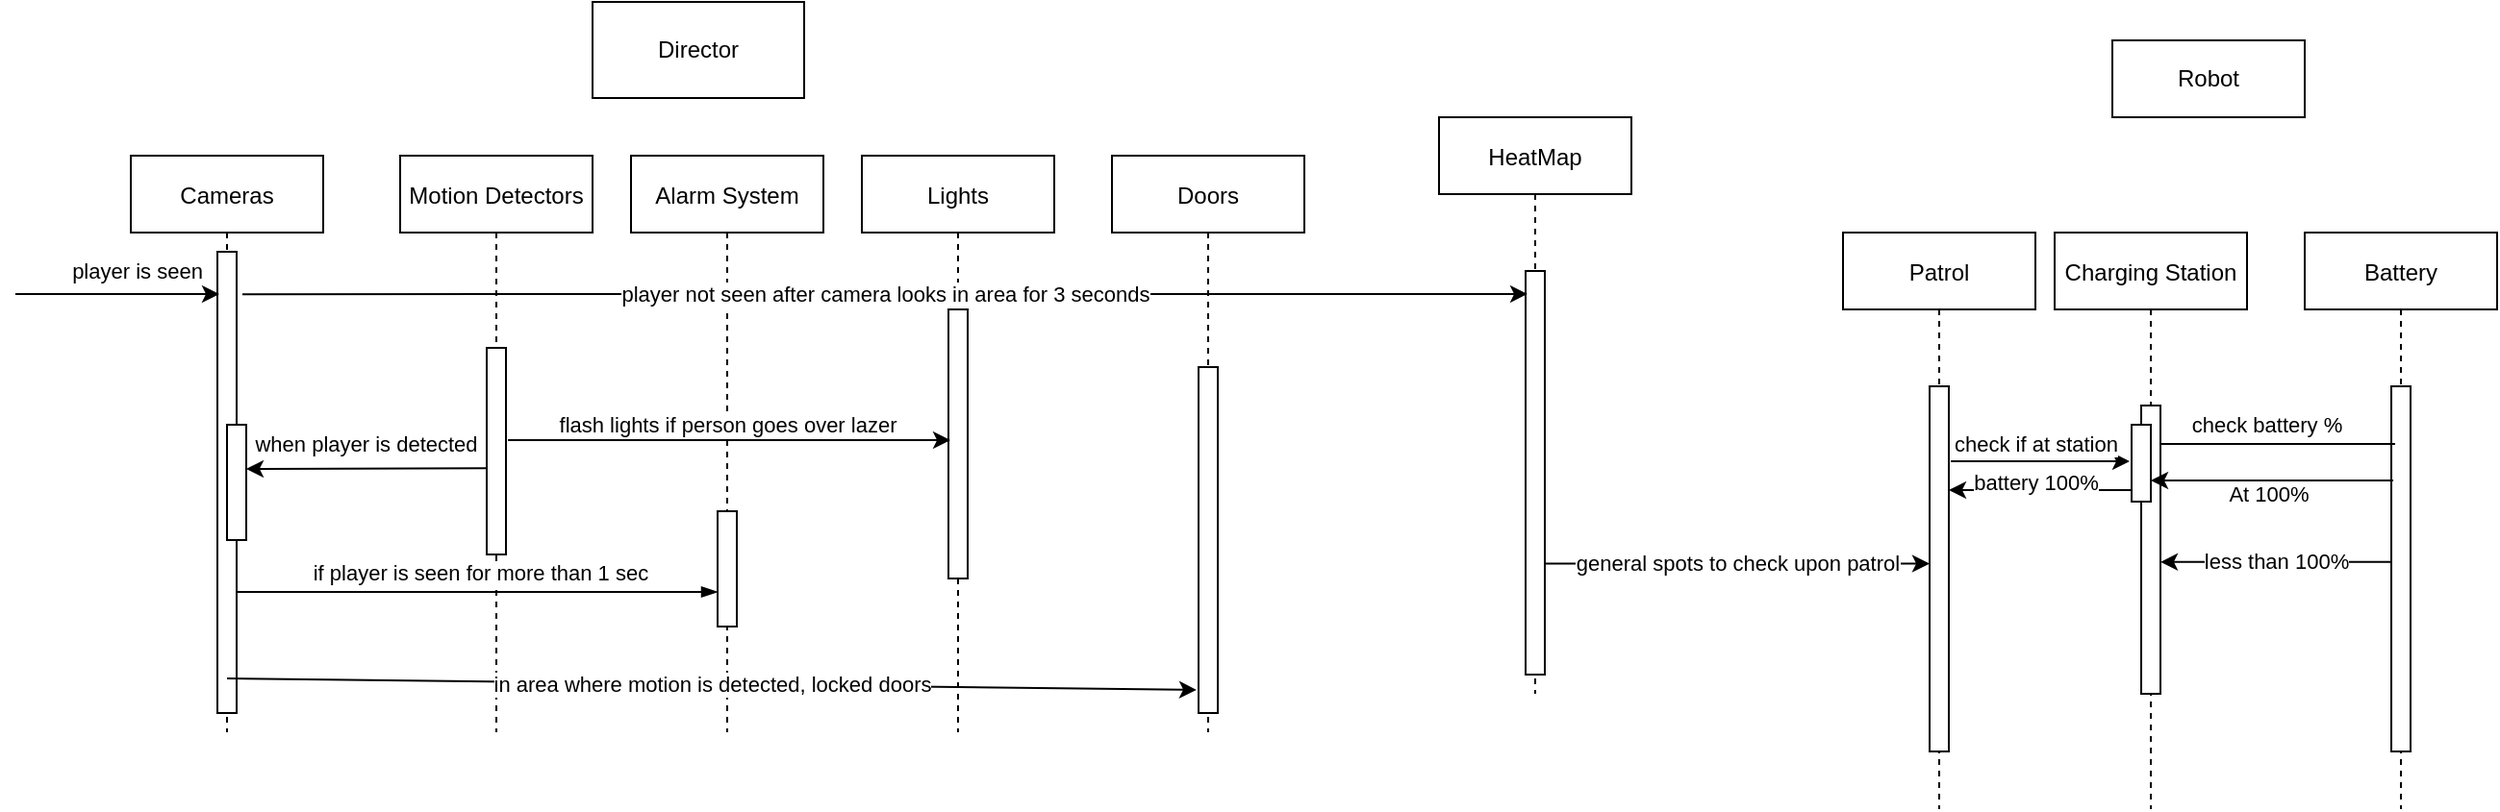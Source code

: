 <mxfile version="15.7.4" type="github">
  <diagram id="kgpKYQtTHZ0yAKxKKP6v" name="Page-1">
    <mxGraphModel dx="2272" dy="832" grid="1" gridSize="10" guides="1" tooltips="1" connect="1" arrows="1" fold="1" page="1" pageScale="1" pageWidth="850" pageHeight="1100" math="0" shadow="0">
      <root>
        <mxCell id="0" />
        <mxCell id="1" parent="0" />
        <mxCell id="3nuBFxr9cyL0pnOWT2aG-1" value="Cameras" style="shape=umlLifeline;perimeter=lifelinePerimeter;container=1;collapsible=0;recursiveResize=0;rounded=0;shadow=0;strokeWidth=1;" parent="1" vertex="1">
          <mxGeometry x="-220" y="120" width="100" height="300" as="geometry" />
        </mxCell>
        <mxCell id="3nuBFxr9cyL0pnOWT2aG-2" value="" style="points=[];perimeter=orthogonalPerimeter;rounded=0;shadow=0;strokeWidth=1;" parent="3nuBFxr9cyL0pnOWT2aG-1" vertex="1">
          <mxGeometry x="45" y="50" width="10" height="240" as="geometry" />
        </mxCell>
        <mxCell id="vlGZlSDKLQWc9GM1L02--21" value="player is seen" style="endArrow=classic;html=1;rounded=0;entryX=0.1;entryY=0.55;entryDx=0;entryDy=0;entryPerimeter=0;endFill=1;" edge="1" parent="3nuBFxr9cyL0pnOWT2aG-1">
          <mxGeometry x="0.176" y="12" width="50" height="50" relative="1" as="geometry">
            <mxPoint x="-60" y="72" as="sourcePoint" />
            <mxPoint x="46" y="72" as="targetPoint" />
            <mxPoint as="offset" />
          </mxGeometry>
        </mxCell>
        <mxCell id="3nuBFxr9cyL0pnOWT2aG-5" value="Doors" style="shape=umlLifeline;perimeter=lifelinePerimeter;container=1;collapsible=0;recursiveResize=0;rounded=0;shadow=0;strokeWidth=1;" parent="1" vertex="1">
          <mxGeometry x="290" y="120" width="100" height="300" as="geometry" />
        </mxCell>
        <mxCell id="3nuBFxr9cyL0pnOWT2aG-6" value="" style="points=[];perimeter=orthogonalPerimeter;rounded=0;shadow=0;strokeWidth=1;" parent="3nuBFxr9cyL0pnOWT2aG-5" vertex="1">
          <mxGeometry x="45" y="110" width="10" height="180" as="geometry" />
        </mxCell>
        <mxCell id="sIRMj_rUHxEw1dp95H_H-1" value="Battery" style="shape=umlLifeline;perimeter=lifelinePerimeter;container=1;collapsible=0;recursiveResize=0;rounded=0;shadow=0;strokeWidth=1;" parent="1" vertex="1">
          <mxGeometry x="910" y="160" width="100" height="300" as="geometry" />
        </mxCell>
        <mxCell id="sIRMj_rUHxEw1dp95H_H-2" value="" style="points=[];perimeter=orthogonalPerimeter;rounded=0;shadow=0;strokeWidth=1;" parent="sIRMj_rUHxEw1dp95H_H-1" vertex="1">
          <mxGeometry x="45" y="80" width="10" height="190" as="geometry" />
        </mxCell>
        <mxCell id="sIRMj_rUHxEw1dp95H_H-3" value="Charging Station" style="shape=umlLifeline;perimeter=lifelinePerimeter;container=1;collapsible=0;recursiveResize=0;rounded=0;shadow=0;strokeWidth=1;" parent="1" vertex="1">
          <mxGeometry x="780" y="160" width="100" height="300" as="geometry" />
        </mxCell>
        <mxCell id="sIRMj_rUHxEw1dp95H_H-4" value="" style="points=[];perimeter=orthogonalPerimeter;rounded=0;shadow=0;strokeWidth=1;" parent="sIRMj_rUHxEw1dp95H_H-3" vertex="1">
          <mxGeometry x="45" y="90" width="10" height="150" as="geometry" />
        </mxCell>
        <mxCell id="vlGZlSDKLQWc9GM1L02--25" value="" style="points=[];perimeter=orthogonalPerimeter;rounded=0;shadow=0;strokeWidth=1;" vertex="1" parent="sIRMj_rUHxEw1dp95H_H-3">
          <mxGeometry x="40" y="100" width="10" height="40" as="geometry" />
        </mxCell>
        <mxCell id="vlGZlSDKLQWc9GM1L02--28" value="check battery %" style="endArrow=none;html=1;rounded=0;entryX=0.2;entryY=0.158;entryDx=0;entryDy=0;entryPerimeter=0;" edge="1" parent="sIRMj_rUHxEw1dp95H_H-3" target="sIRMj_rUHxEw1dp95H_H-2">
          <mxGeometry x="-0.098" y="10" width="50" height="50" relative="1" as="geometry">
            <mxPoint x="55" y="110" as="sourcePoint" />
            <mxPoint x="105" y="60" as="targetPoint" />
            <mxPoint as="offset" />
          </mxGeometry>
        </mxCell>
        <mxCell id="sIRMj_rUHxEw1dp95H_H-8" value="Lights" style="shape=umlLifeline;perimeter=lifelinePerimeter;container=1;collapsible=0;recursiveResize=0;rounded=0;shadow=0;strokeWidth=1;" parent="1" vertex="1">
          <mxGeometry x="160" y="120" width="100" height="300" as="geometry" />
        </mxCell>
        <mxCell id="sIRMj_rUHxEw1dp95H_H-9" value="" style="points=[];perimeter=orthogonalPerimeter;rounded=0;shadow=0;strokeWidth=1;" parent="sIRMj_rUHxEw1dp95H_H-8" vertex="1">
          <mxGeometry x="45" y="80" width="10" height="140" as="geometry" />
        </mxCell>
        <mxCell id="sIRMj_rUHxEw1dp95H_H-10" value="Alarm System" style="shape=umlLifeline;perimeter=lifelinePerimeter;container=1;collapsible=0;recursiveResize=0;rounded=0;shadow=0;strokeWidth=1;" parent="1" vertex="1">
          <mxGeometry x="40" y="120" width="100" height="300" as="geometry" />
        </mxCell>
        <mxCell id="sIRMj_rUHxEw1dp95H_H-11" value="" style="points=[];perimeter=orthogonalPerimeter;rounded=0;shadow=0;strokeWidth=1;" parent="sIRMj_rUHxEw1dp95H_H-10" vertex="1">
          <mxGeometry x="45" y="185" width="10" height="60" as="geometry" />
        </mxCell>
        <mxCell id="sIRMj_rUHxEw1dp95H_H-12" value="HeatMap" style="shape=umlLifeline;perimeter=lifelinePerimeter;container=1;collapsible=0;recursiveResize=0;rounded=0;shadow=0;strokeWidth=1;" parent="1" vertex="1">
          <mxGeometry x="460" y="100" width="100" height="300" as="geometry" />
        </mxCell>
        <mxCell id="sIRMj_rUHxEw1dp95H_H-13" value="" style="points=[];perimeter=orthogonalPerimeter;rounded=0;shadow=0;strokeWidth=1;" parent="sIRMj_rUHxEw1dp95H_H-12" vertex="1">
          <mxGeometry x="45" y="80" width="10" height="210" as="geometry" />
        </mxCell>
        <mxCell id="vlGZlSDKLQWc9GM1L02--1" value="less than 100%" style="endArrow=classic;html=1;rounded=0;exitX=0;exitY=0.481;exitDx=0;exitDy=0;exitPerimeter=0;startArrow=none;startFill=0;endFill=1;" edge="1" parent="1" source="sIRMj_rUHxEw1dp95H_H-2" target="sIRMj_rUHxEw1dp95H_H-4">
          <mxGeometry width="50" height="50" relative="1" as="geometry">
            <mxPoint x="610" y="400" as="sourcePoint" />
            <mxPoint x="840" y="317" as="targetPoint" />
            <Array as="points" />
          </mxGeometry>
        </mxCell>
        <mxCell id="vlGZlSDKLQWc9GM1L02--2" value="Patrol" style="shape=umlLifeline;perimeter=lifelinePerimeter;container=1;collapsible=0;recursiveResize=0;rounded=0;shadow=0;strokeWidth=1;" vertex="1" parent="1">
          <mxGeometry x="670" y="160" width="100" height="300" as="geometry" />
        </mxCell>
        <mxCell id="vlGZlSDKLQWc9GM1L02--3" value="" style="points=[];perimeter=orthogonalPerimeter;rounded=0;shadow=0;strokeWidth=1;" vertex="1" parent="vlGZlSDKLQWc9GM1L02--2">
          <mxGeometry x="45" y="80" width="10" height="190" as="geometry" />
        </mxCell>
        <mxCell id="vlGZlSDKLQWc9GM1L02--7" value="general spots to check upon patrol" style="endArrow=classic;html=1;rounded=0;exitX=1;exitY=0.725;exitDx=0;exitDy=0;exitPerimeter=0;endFill=1;" edge="1" parent="1" source="sIRMj_rUHxEw1dp95H_H-13" target="vlGZlSDKLQWc9GM1L02--3">
          <mxGeometry width="50" height="50" relative="1" as="geometry">
            <mxPoint x="570" y="300" as="sourcePoint" />
            <mxPoint x="790" y="296" as="targetPoint" />
          </mxGeometry>
        </mxCell>
        <mxCell id="vlGZlSDKLQWc9GM1L02--8" value="Motion Detectors" style="shape=umlLifeline;perimeter=lifelinePerimeter;container=1;collapsible=0;recursiveResize=0;rounded=0;shadow=0;strokeWidth=1;" vertex="1" parent="1">
          <mxGeometry x="-80" y="120" width="100" height="300" as="geometry" />
        </mxCell>
        <mxCell id="vlGZlSDKLQWc9GM1L02--9" value="" style="points=[];perimeter=orthogonalPerimeter;rounded=0;shadow=0;strokeWidth=1;" vertex="1" parent="vlGZlSDKLQWc9GM1L02--8">
          <mxGeometry x="45" y="100" width="10" height="107.5" as="geometry" />
        </mxCell>
        <mxCell id="vlGZlSDKLQWc9GM1L02--10" value="Director" style="rounded=0;whiteSpace=wrap;html=1;" vertex="1" parent="1">
          <mxGeometry x="20" y="40" width="110" height="50" as="geometry" />
        </mxCell>
        <mxCell id="vlGZlSDKLQWc9GM1L02--12" value="when player is detected" style="endArrow=none;html=1;rounded=0;entryX=0;entryY=0.582;entryDx=0;entryDy=0;entryPerimeter=0;startArrow=classic;startFill=1;exitX=1;exitY=0.383;exitDx=0;exitDy=0;exitPerimeter=0;" edge="1" parent="1" source="vlGZlSDKLQWc9GM1L02--13" target="vlGZlSDKLQWc9GM1L02--9">
          <mxGeometry x="-0.008" y="13" width="50" height="50" relative="1" as="geometry">
            <mxPoint x="-165" y="283" as="sourcePoint" />
            <mxPoint x="-40" y="290" as="targetPoint" />
            <mxPoint as="offset" />
          </mxGeometry>
        </mxCell>
        <mxCell id="vlGZlSDKLQWc9GM1L02--13" value="" style="points=[];perimeter=orthogonalPerimeter;rounded=0;shadow=0;strokeWidth=1;" vertex="1" parent="1">
          <mxGeometry x="-170" y="260" width="10" height="60" as="geometry" />
        </mxCell>
        <mxCell id="vlGZlSDKLQWc9GM1L02--16" value="player not seen after camera looks in area for 3 seconds" style="endArrow=classic;html=1;rounded=0;exitX=1.3;exitY=0.092;exitDx=0;exitDy=0;exitPerimeter=0;endFill=1;entryX=0.1;entryY=0.057;entryDx=0;entryDy=0;entryPerimeter=0;" edge="1" parent="1" source="3nuBFxr9cyL0pnOWT2aG-2" target="sIRMj_rUHxEw1dp95H_H-13">
          <mxGeometry width="50" height="50" relative="1" as="geometry">
            <mxPoint x="-165" y="180" as="sourcePoint" />
            <mxPoint x="140" y="180" as="targetPoint" />
          </mxGeometry>
        </mxCell>
        <mxCell id="vlGZlSDKLQWc9GM1L02--17" value="in area where motion is detected, locked doors" style="endArrow=none;html=1;rounded=0;entryX=0.5;entryY=0.925;entryDx=0;entryDy=0;entryPerimeter=0;exitX=-0.1;exitY=0.933;exitDx=0;exitDy=0;exitPerimeter=0;endFill=0;startArrow=classic;startFill=1;" edge="1" parent="1" source="3nuBFxr9cyL0pnOWT2aG-6" target="3nuBFxr9cyL0pnOWT2aG-2">
          <mxGeometry width="50" height="50" relative="1" as="geometry">
            <mxPoint x="320" y="359" as="sourcePoint" />
            <mxPoint x="20" y="300" as="targetPoint" />
          </mxGeometry>
        </mxCell>
        <mxCell id="vlGZlSDKLQWc9GM1L02--18" value="flash lights if person goes over lazer" style="endArrow=none;html=1;rounded=0;entryX=1.1;entryY=0.447;entryDx=0;entryDy=0;entryPerimeter=0;exitX=0.1;exitY=0.486;exitDx=0;exitDy=0;exitPerimeter=0;endFill=0;startArrow=classic;startFill=1;" edge="1" parent="1" source="sIRMj_rUHxEw1dp95H_H-9" target="vlGZlSDKLQWc9GM1L02--9">
          <mxGeometry x="0.009" y="-8" width="50" height="50" relative="1" as="geometry">
            <mxPoint x="180" y="268" as="sourcePoint" />
            <mxPoint x="10" y="270" as="targetPoint" />
            <mxPoint as="offset" />
          </mxGeometry>
        </mxCell>
        <mxCell id="vlGZlSDKLQWc9GM1L02--19" value="At 100%" style="endArrow=none;html=1;rounded=0;entryX=0.1;entryY=0.258;entryDx=0;entryDy=0;entryPerimeter=0;startArrow=classic;startFill=1;exitX=1;exitY=0.725;exitDx=0;exitDy=0;exitPerimeter=0;" edge="1" parent="1" source="vlGZlSDKLQWc9GM1L02--25" target="sIRMj_rUHxEw1dp95H_H-2">
          <mxGeometry x="-0.027" y="-7" width="50" height="50" relative="1" as="geometry">
            <mxPoint x="725" y="415" as="sourcePoint" />
            <mxPoint x="945" y="400" as="targetPoint" />
            <mxPoint as="offset" />
          </mxGeometry>
        </mxCell>
        <mxCell id="vlGZlSDKLQWc9GM1L02--20" value="check if at station" style="endArrow=classic;html=1;rounded=0;exitX=1.1;exitY=0.205;exitDx=0;exitDy=0;exitPerimeter=0;endFill=1;entryX=-0.1;entryY=0.475;entryDx=0;entryDy=0;entryPerimeter=0;" edge="1" parent="1" source="vlGZlSDKLQWc9GM1L02--3" target="vlGZlSDKLQWc9GM1L02--25">
          <mxGeometry x="-0.054" y="9" width="50" height="50" relative="1" as="geometry">
            <mxPoint x="725" y="280" as="sourcePoint" />
            <mxPoint x="780" y="268" as="targetPoint" />
            <mxPoint as="offset" />
          </mxGeometry>
        </mxCell>
        <mxCell id="vlGZlSDKLQWc9GM1L02--11" value="if player is seen for more than 1 sec&amp;nbsp;" style="endArrow=blockThin;html=1;rounded=0;endFill=1;entryX=0;entryY=0.7;entryDx=0;entryDy=0;entryPerimeter=0;" edge="1" parent="1" source="3nuBFxr9cyL0pnOWT2aG-2" target="sIRMj_rUHxEw1dp95H_H-11">
          <mxGeometry x="0.022" y="10" width="50" height="50" relative="1" as="geometry">
            <mxPoint x="-165" y="400" as="sourcePoint" />
            <mxPoint x="80" y="340" as="targetPoint" />
            <mxPoint as="offset" />
          </mxGeometry>
        </mxCell>
        <mxCell id="vlGZlSDKLQWc9GM1L02--23" value="Robot" style="rounded=0;whiteSpace=wrap;html=1;" vertex="1" parent="1">
          <mxGeometry x="810" y="60" width="100" height="40" as="geometry" />
        </mxCell>
        <mxCell id="vlGZlSDKLQWc9GM1L02--24" value="battery 100%" style="endArrow=none;html=1;rounded=0;entryX=0;entryY=0.85;entryDx=0;entryDy=0;entryPerimeter=0;exitX=1;exitY=0.284;exitDx=0;exitDy=0;exitPerimeter=0;startArrow=classic;startFill=1;" edge="1" parent="1" source="vlGZlSDKLQWc9GM1L02--3" target="vlGZlSDKLQWc9GM1L02--25">
          <mxGeometry x="-0.053" y="4" width="50" height="50" relative="1" as="geometry">
            <mxPoint x="730" y="293" as="sourcePoint" />
            <mxPoint x="800" y="345" as="targetPoint" />
            <mxPoint as="offset" />
          </mxGeometry>
        </mxCell>
      </root>
    </mxGraphModel>
  </diagram>
</mxfile>
